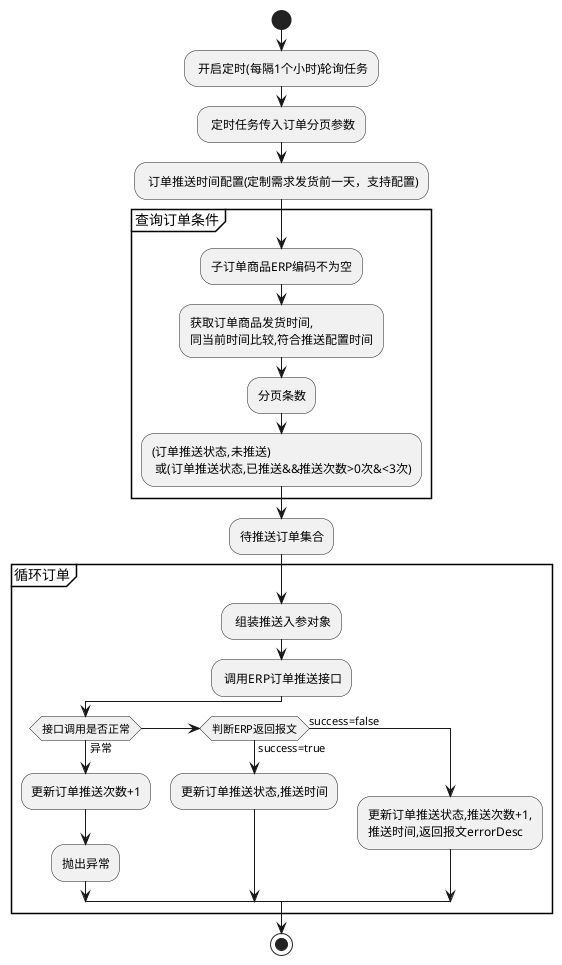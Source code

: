 @startuml
start
: 开启定时(每隔1个小时)轮询任务;
: 定时任务传入订单分页参数;
: 订单推送时间配置(定制需求发货前一天，支持配置);
partition 查询订单条件{
    :子订单商品ERP编码不为空;
    :获取订单商品发货时间,
    同当前时间比较,符合推送配置时间;
    :分页条数;
    :(订单推送状态,未推送)
     或(订单推送状态,已推送&&推送次数>0次&<3次);
}
:待推送订单集合;
partition 循环订单{
    : 组装推送入参对象;
    : 调用ERP订单推送接口;
    if(接口调用是否正常) then (异常)
        :更新订单推送次数+1;
        :抛出异常;
    elseif(判断ERP返回报文) then (success=true)
        :更新订单推送状态,推送时间;
    else (success=false)
        :更新订单推送状态,推送次数+1,
        推送时间,返回报文errorDesc;
    endif;
}
stop;
@enduml